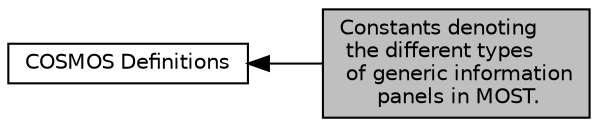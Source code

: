 digraph "Constants denoting the different types of generic information panels in MOST."
{
  edge [fontname="Helvetica",fontsize="10",labelfontname="Helvetica",labelfontsize="10"];
  node [fontname="Helvetica",fontsize="10",shape=record];
  rankdir=LR;
  Node1 [label="COSMOS Definitions",height=0.2,width=0.4,color="black", fillcolor="white", style="filled",URL="$group__defs.html"];
  Node0 [label="Constants denoting\l the different types\l of generic information\l panels in MOST.",height=0.2,width=0.4,color="black", fillcolor="grey75", style="filled", fontcolor="black"];
  Node1->Node0 [shape=plaintext, dir="back", style="solid"];
}
